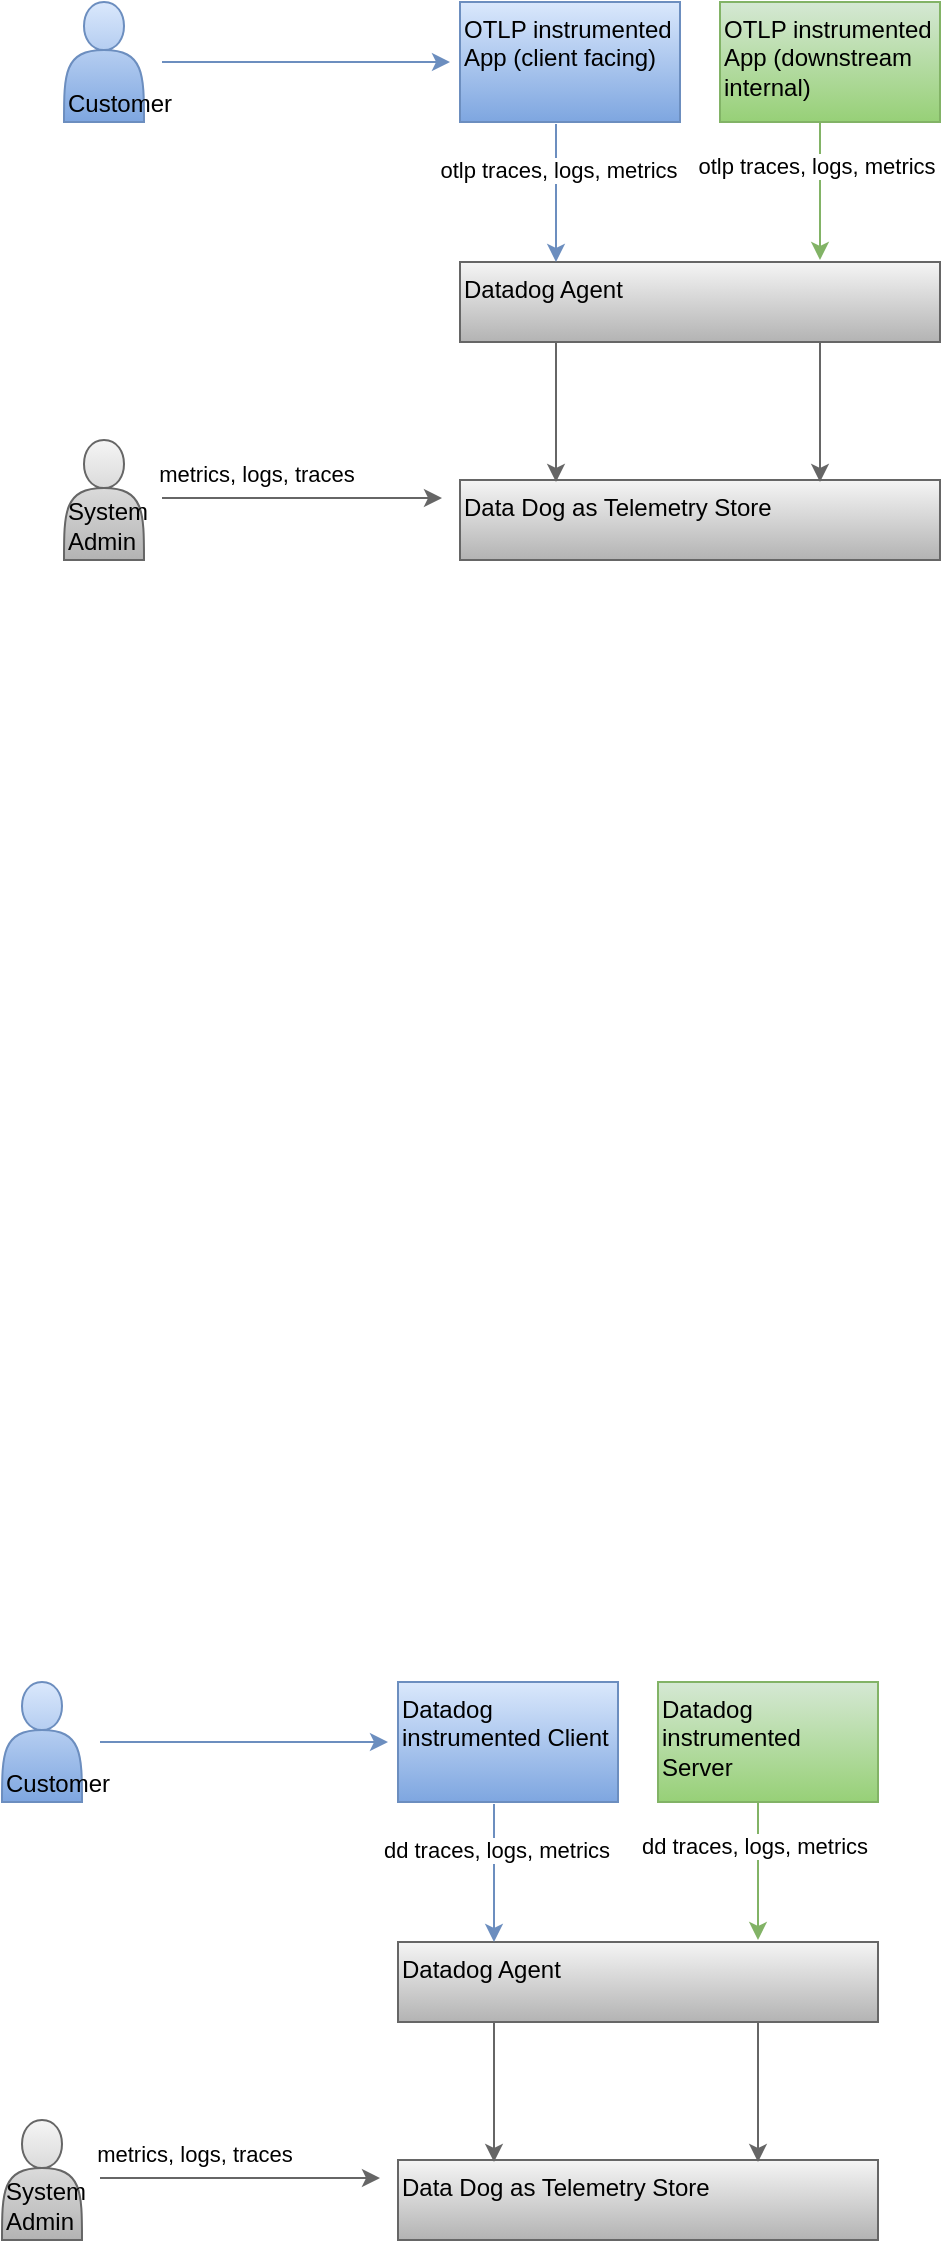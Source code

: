 <mxfile version="20.8.16" type="device"><diagram name="Page-1" id="KvS6cZGg5mgBsNco7trQ"><mxGraphModel dx="1221" dy="629" grid="0" gridSize="10" guides="1" tooltips="1" connect="1" arrows="1" fold="1" page="1" pageScale="1" pageWidth="1400" pageHeight="850" math="0" shadow="0"><root><mxCell id="0"/><mxCell id="1" parent="0"/><mxCell id="DBdCQqegWLXMsrxX0-wp-1" value="OTLP instrumented App (client facing)" style="rounded=0;whiteSpace=wrap;html=1;align=left;verticalAlign=top;fillColor=#dae8fc;gradientColor=#7ea6e0;strokeColor=#6c8ebf;" parent="1" vertex="1"><mxGeometry x="279" y="80" width="110" height="60" as="geometry"/></mxCell><mxCell id="DBdCQqegWLXMsrxX0-wp-2" value="OTLP instrumented App (downstream internal)" style="rounded=0;whiteSpace=wrap;html=1;align=left;verticalAlign=top;fillColor=#d5e8d4;gradientColor=#97d077;strokeColor=#82b366;" parent="1" vertex="1"><mxGeometry x="409" y="80" width="110" height="60" as="geometry"/></mxCell><mxCell id="DBdCQqegWLXMsrxX0-wp-3" value="Data Dog as Telemetry Store&lt;br&gt;" style="rounded=0;whiteSpace=wrap;html=1;align=left;verticalAlign=top;fillColor=#f5f5f5;gradientColor=#b3b3b3;strokeColor=#666666;" parent="1" vertex="1"><mxGeometry x="279" y="319" width="240" height="40" as="geometry"/></mxCell><mxCell id="DBdCQqegWLXMsrxX0-wp-5" value="" style="endArrow=classic;html=1;rounded=0;exitX=0.5;exitY=1;exitDx=0;exitDy=0;fillColor=#d5e8d4;gradientColor=#97d077;strokeColor=#82b366;" parent="1" edge="1"><mxGeometry width="50" height="50" relative="1" as="geometry"><mxPoint x="459" y="140" as="sourcePoint"/><mxPoint x="459" y="209" as="targetPoint"/></mxGeometry></mxCell><mxCell id="DBdCQqegWLXMsrxX0-wp-17" value="otlp traces, logs, metrics" style="edgeLabel;html=1;align=center;verticalAlign=middle;resizable=0;points=[];" parent="DBdCQqegWLXMsrxX0-wp-5" vertex="1" connectable="0"><mxGeometry x="-0.372" y="-2" relative="1" as="geometry"><mxPoint as="offset"/></mxGeometry></mxCell><mxCell id="DBdCQqegWLXMsrxX0-wp-6" value="System Admin" style="shape=actor;whiteSpace=wrap;html=1;align=left;verticalAlign=bottom;fillColor=#f5f5f5;gradientColor=#b3b3b3;strokeColor=#666666;" parent="1" vertex="1"><mxGeometry x="81" y="299" width="40" height="60" as="geometry"/></mxCell><mxCell id="DBdCQqegWLXMsrxX0-wp-7" value="Datadog Agent" style="rounded=0;whiteSpace=wrap;html=1;align=left;verticalAlign=top;fillColor=#f5f5f5;gradientColor=#b3b3b3;strokeColor=#666666;" parent="1" vertex="1"><mxGeometry x="279" y="210" width="240" height="40" as="geometry"/></mxCell><mxCell id="DBdCQqegWLXMsrxX0-wp-9" value="" style="endArrow=classic;html=1;rounded=0;exitX=0.5;exitY=1;exitDx=0;exitDy=0;fillColor=#dae8fc;gradientColor=#7ea6e0;strokeColor=#6c8ebf;" parent="1" edge="1"><mxGeometry width="50" height="50" relative="1" as="geometry"><mxPoint x="327" y="141" as="sourcePoint"/><mxPoint x="327" y="210" as="targetPoint"/></mxGeometry></mxCell><mxCell id="DBdCQqegWLXMsrxX0-wp-16" value="otlp traces, logs, metrics" style="edgeLabel;html=1;align=center;verticalAlign=middle;resizable=0;points=[];" parent="DBdCQqegWLXMsrxX0-wp-9" vertex="1" connectable="0"><mxGeometry x="-0.343" y="1" relative="1" as="geometry"><mxPoint as="offset"/></mxGeometry></mxCell><mxCell id="DBdCQqegWLXMsrxX0-wp-10" value="" style="endArrow=classic;html=1;rounded=0;entryX=0.199;entryY=-0.025;entryDx=0;entryDy=0;entryPerimeter=0;fillColor=#f5f5f5;gradientColor=#b3b3b3;strokeColor=#666666;" parent="1" edge="1"><mxGeometry width="50" height="50" relative="1" as="geometry"><mxPoint x="327" y="250" as="sourcePoint"/><mxPoint x="327" y="320" as="targetPoint"/></mxGeometry></mxCell><mxCell id="DBdCQqegWLXMsrxX0-wp-11" value="Customer" style="shape=actor;whiteSpace=wrap;html=1;align=left;verticalAlign=bottom;fillColor=#dae8fc;gradientColor=#7ea6e0;strokeColor=#6c8ebf;" parent="1" vertex="1"><mxGeometry x="81" y="80" width="40" height="60" as="geometry"/></mxCell><mxCell id="DBdCQqegWLXMsrxX0-wp-13" value="" style="endArrow=classic;html=1;rounded=0;entryX=0.199;entryY=-0.025;entryDx=0;entryDy=0;entryPerimeter=0;fillColor=#f5f5f5;gradientColor=#b3b3b3;strokeColor=#666666;" parent="1" edge="1"><mxGeometry width="50" height="50" relative="1" as="geometry"><mxPoint x="459" y="250" as="sourcePoint"/><mxPoint x="459" y="320" as="targetPoint"/></mxGeometry></mxCell><mxCell id="DBdCQqegWLXMsrxX0-wp-14" value="" style="endArrow=classic;html=1;rounded=0;fillColor=#dae8fc;gradientColor=#7ea6e0;strokeColor=#6c8ebf;" parent="1" edge="1"><mxGeometry width="50" height="50" relative="1" as="geometry"><mxPoint x="130" y="110" as="sourcePoint"/><mxPoint x="274" y="110" as="targetPoint"/></mxGeometry></mxCell><mxCell id="DBdCQqegWLXMsrxX0-wp-18" value="" style="endArrow=classic;html=1;rounded=0;fillColor=#f5f5f5;gradientColor=#b3b3b3;strokeColor=#666666;" parent="1" edge="1"><mxGeometry width="50" height="50" relative="1" as="geometry"><mxPoint x="130" y="328" as="sourcePoint"/><mxPoint x="270" y="328" as="targetPoint"/></mxGeometry></mxCell><mxCell id="DBdCQqegWLXMsrxX0-wp-19" value="metrics, logs, traces" style="edgeLabel;html=1;align=center;verticalAlign=middle;resizable=0;points=[];" parent="DBdCQqegWLXMsrxX0-wp-18" vertex="1" connectable="0"><mxGeometry x="-0.443" relative="1" as="geometry"><mxPoint x="8" y="-12" as="offset"/></mxGeometry></mxCell><mxCell id="DBdCQqegWLXMsrxX0-wp-20" value="Datadog instrumented Client" style="rounded=0;whiteSpace=wrap;html=1;align=left;verticalAlign=top;fillColor=#dae8fc;gradientColor=#7ea6e0;strokeColor=#6c8ebf;" parent="1" vertex="1"><mxGeometry x="248" y="920" width="110" height="60" as="geometry"/></mxCell><mxCell id="DBdCQqegWLXMsrxX0-wp-21" value="Datadog instrumented Server" style="rounded=0;whiteSpace=wrap;html=1;align=left;verticalAlign=top;fillColor=#d5e8d4;gradientColor=#97d077;strokeColor=#82b366;" parent="1" vertex="1"><mxGeometry x="378" y="920" width="110" height="60" as="geometry"/></mxCell><mxCell id="DBdCQqegWLXMsrxX0-wp-22" value="Data Dog as Telemetry Store&lt;br&gt;" style="rounded=0;whiteSpace=wrap;html=1;align=left;verticalAlign=top;fillColor=#f5f5f5;gradientColor=#b3b3b3;strokeColor=#666666;" parent="1" vertex="1"><mxGeometry x="248" y="1159" width="240" height="40" as="geometry"/></mxCell><mxCell id="DBdCQqegWLXMsrxX0-wp-23" value="" style="endArrow=classic;html=1;rounded=0;exitX=0.5;exitY=1;exitDx=0;exitDy=0;fillColor=#d5e8d4;gradientColor=#97d077;strokeColor=#82b366;" parent="1" edge="1"><mxGeometry width="50" height="50" relative="1" as="geometry"><mxPoint x="428" y="980" as="sourcePoint"/><mxPoint x="428" y="1049" as="targetPoint"/></mxGeometry></mxCell><mxCell id="DBdCQqegWLXMsrxX0-wp-24" value="dd traces, logs, metrics" style="edgeLabel;html=1;align=center;verticalAlign=middle;resizable=0;points=[];" parent="DBdCQqegWLXMsrxX0-wp-23" vertex="1" connectable="0"><mxGeometry x="-0.372" y="-2" relative="1" as="geometry"><mxPoint as="offset"/></mxGeometry></mxCell><mxCell id="DBdCQqegWLXMsrxX0-wp-25" value="System Admin" style="shape=actor;whiteSpace=wrap;html=1;align=left;verticalAlign=bottom;fillColor=#f5f5f5;gradientColor=#b3b3b3;strokeColor=#666666;" parent="1" vertex="1"><mxGeometry x="50" y="1139" width="40" height="60" as="geometry"/></mxCell><mxCell id="DBdCQqegWLXMsrxX0-wp-26" value="Datadog Agent" style="rounded=0;whiteSpace=wrap;html=1;align=left;verticalAlign=top;fillColor=#f5f5f5;gradientColor=#b3b3b3;strokeColor=#666666;" parent="1" vertex="1"><mxGeometry x="248" y="1050" width="240" height="40" as="geometry"/></mxCell><mxCell id="DBdCQqegWLXMsrxX0-wp-27" value="" style="endArrow=classic;html=1;rounded=0;exitX=0.5;exitY=1;exitDx=0;exitDy=0;fillColor=#dae8fc;gradientColor=#7ea6e0;strokeColor=#6c8ebf;" parent="1" edge="1"><mxGeometry width="50" height="50" relative="1" as="geometry"><mxPoint x="296" y="981" as="sourcePoint"/><mxPoint x="296" y="1050" as="targetPoint"/></mxGeometry></mxCell><mxCell id="DBdCQqegWLXMsrxX0-wp-28" value="dd traces, logs, metrics" style="edgeLabel;html=1;align=center;verticalAlign=middle;resizable=0;points=[];" parent="DBdCQqegWLXMsrxX0-wp-27" vertex="1" connectable="0"><mxGeometry x="-0.343" y="1" relative="1" as="geometry"><mxPoint as="offset"/></mxGeometry></mxCell><mxCell id="DBdCQqegWLXMsrxX0-wp-29" value="" style="endArrow=classic;html=1;rounded=0;entryX=0.199;entryY=-0.025;entryDx=0;entryDy=0;entryPerimeter=0;fillColor=#f5f5f5;gradientColor=#b3b3b3;strokeColor=#666666;" parent="1" edge="1"><mxGeometry width="50" height="50" relative="1" as="geometry"><mxPoint x="296" y="1090" as="sourcePoint"/><mxPoint x="296" y="1160" as="targetPoint"/></mxGeometry></mxCell><mxCell id="DBdCQqegWLXMsrxX0-wp-30" value="Customer" style="shape=actor;whiteSpace=wrap;html=1;align=left;verticalAlign=bottom;fillColor=#dae8fc;gradientColor=#7ea6e0;strokeColor=#6c8ebf;" parent="1" vertex="1"><mxGeometry x="50" y="920" width="40" height="60" as="geometry"/></mxCell><mxCell id="DBdCQqegWLXMsrxX0-wp-31" value="" style="endArrow=classic;html=1;rounded=0;entryX=0.199;entryY=-0.025;entryDx=0;entryDy=0;entryPerimeter=0;fillColor=#f5f5f5;gradientColor=#b3b3b3;strokeColor=#666666;" parent="1" edge="1"><mxGeometry width="50" height="50" relative="1" as="geometry"><mxPoint x="428" y="1090" as="sourcePoint"/><mxPoint x="428" y="1160" as="targetPoint"/></mxGeometry></mxCell><mxCell id="DBdCQqegWLXMsrxX0-wp-32" value="" style="endArrow=classic;html=1;rounded=0;fillColor=#dae8fc;gradientColor=#7ea6e0;strokeColor=#6c8ebf;" parent="1" edge="1"><mxGeometry width="50" height="50" relative="1" as="geometry"><mxPoint x="99" y="950" as="sourcePoint"/><mxPoint x="243" y="950" as="targetPoint"/></mxGeometry></mxCell><mxCell id="DBdCQqegWLXMsrxX0-wp-33" value="" style="endArrow=classic;html=1;rounded=0;fillColor=#f5f5f5;gradientColor=#b3b3b3;strokeColor=#666666;" parent="1" edge="1"><mxGeometry width="50" height="50" relative="1" as="geometry"><mxPoint x="99" y="1168" as="sourcePoint"/><mxPoint x="239" y="1168" as="targetPoint"/></mxGeometry></mxCell><mxCell id="DBdCQqegWLXMsrxX0-wp-34" value="metrics, logs, traces" style="edgeLabel;html=1;align=center;verticalAlign=middle;resizable=0;points=[];" parent="DBdCQqegWLXMsrxX0-wp-33" vertex="1" connectable="0"><mxGeometry x="-0.443" relative="1" as="geometry"><mxPoint x="8" y="-12" as="offset"/></mxGeometry></mxCell></root></mxGraphModel></diagram></mxfile>